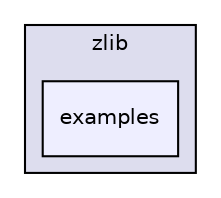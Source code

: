 digraph "bial/zlib/examples" {
  compound=true
  node [ fontsize="10", fontname="Helvetica"];
  edge [ labelfontsize="10", labelfontname="Helvetica"];
  subgraph clusterdir_b763646acf7ffb3c4b830dc9d1188a44 {
    graph [ bgcolor="#ddddee", pencolor="black", label="zlib" fontname="Helvetica", fontsize="10", URL="dir_b763646acf7ffb3c4b830dc9d1188a44.html"]
  dir_1b43387de8ee60305f1d351d40e79bad [shape=box, label="examples", style="filled", fillcolor="#eeeeff", pencolor="black", URL="dir_1b43387de8ee60305f1d351d40e79bad.html"];
  }
}
